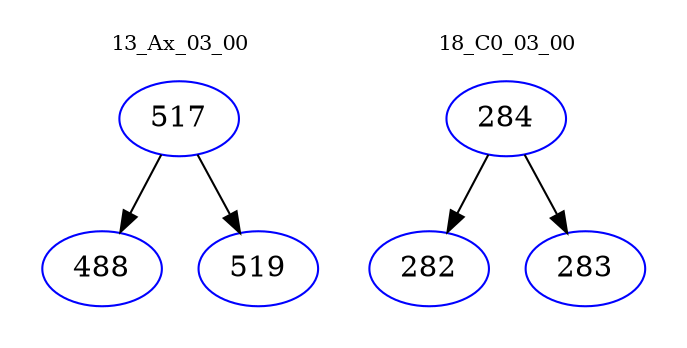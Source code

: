 digraph{
subgraph cluster_0 {
color = white
label = "13_Ax_03_00";
fontsize=10;
T0_517 [label="517", color="blue"]
T0_517 -> T0_488 [color="black"]
T0_488 [label="488", color="blue"]
T0_517 -> T0_519 [color="black"]
T0_519 [label="519", color="blue"]
}
subgraph cluster_1 {
color = white
label = "18_C0_03_00";
fontsize=10;
T1_284 [label="284", color="blue"]
T1_284 -> T1_282 [color="black"]
T1_282 [label="282", color="blue"]
T1_284 -> T1_283 [color="black"]
T1_283 [label="283", color="blue"]
}
}
